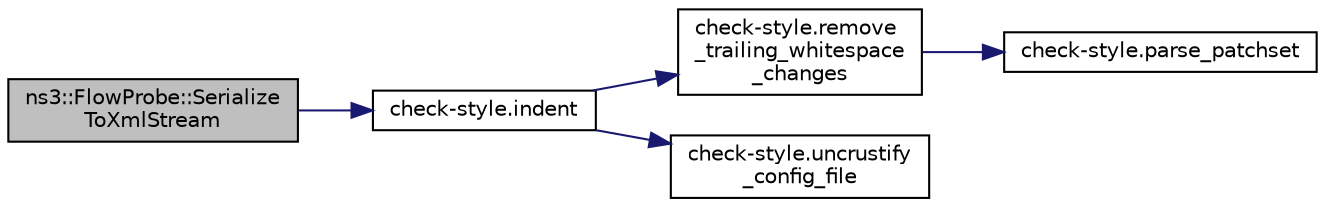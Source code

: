 digraph "ns3::FlowProbe::SerializeToXmlStream"
{
 // LATEX_PDF_SIZE
  edge [fontname="Helvetica",fontsize="10",labelfontname="Helvetica",labelfontsize="10"];
  node [fontname="Helvetica",fontsize="10",shape=record];
  rankdir="LR";
  Node1 [label="ns3::FlowProbe::Serialize\lToXmlStream",height=0.2,width=0.4,color="black", fillcolor="grey75", style="filled", fontcolor="black",tooltip="Serializes the results to an std::ostream in XML format."];
  Node1 -> Node2 [color="midnightblue",fontsize="10",style="solid",fontname="Helvetica"];
  Node2 [label="check-style.indent",height=0.2,width=0.4,color="black", fillcolor="white", style="filled",URL="$namespacecheck-style.html#a2d6f9f432f34c4705db87ddfcb13405e",tooltip=" "];
  Node2 -> Node3 [color="midnightblue",fontsize="10",style="solid",fontname="Helvetica"];
  Node3 [label="check-style.remove\l_trailing_whitespace\l_changes",height=0.2,width=0.4,color="black", fillcolor="white", style="filled",URL="$namespacecheck-style.html#a2c3b5d33c0b17e299351caf642937eb3",tooltip=" "];
  Node3 -> Node4 [color="midnightblue",fontsize="10",style="solid",fontname="Helvetica"];
  Node4 [label="check-style.parse_patchset",height=0.2,width=0.4,color="black", fillcolor="white", style="filled",URL="$namespacecheck-style.html#a00ffe9f6b7678b83b1f89d171b30b89e",tooltip=" "];
  Node2 -> Node5 [color="midnightblue",fontsize="10",style="solid",fontname="Helvetica"];
  Node5 [label="check-style.uncrustify\l_config_file",height=0.2,width=0.4,color="black", fillcolor="white", style="filled",URL="$namespacecheck-style.html#a290307e84894e2842fa75b203b2c2e67",tooltip=" "];
}

